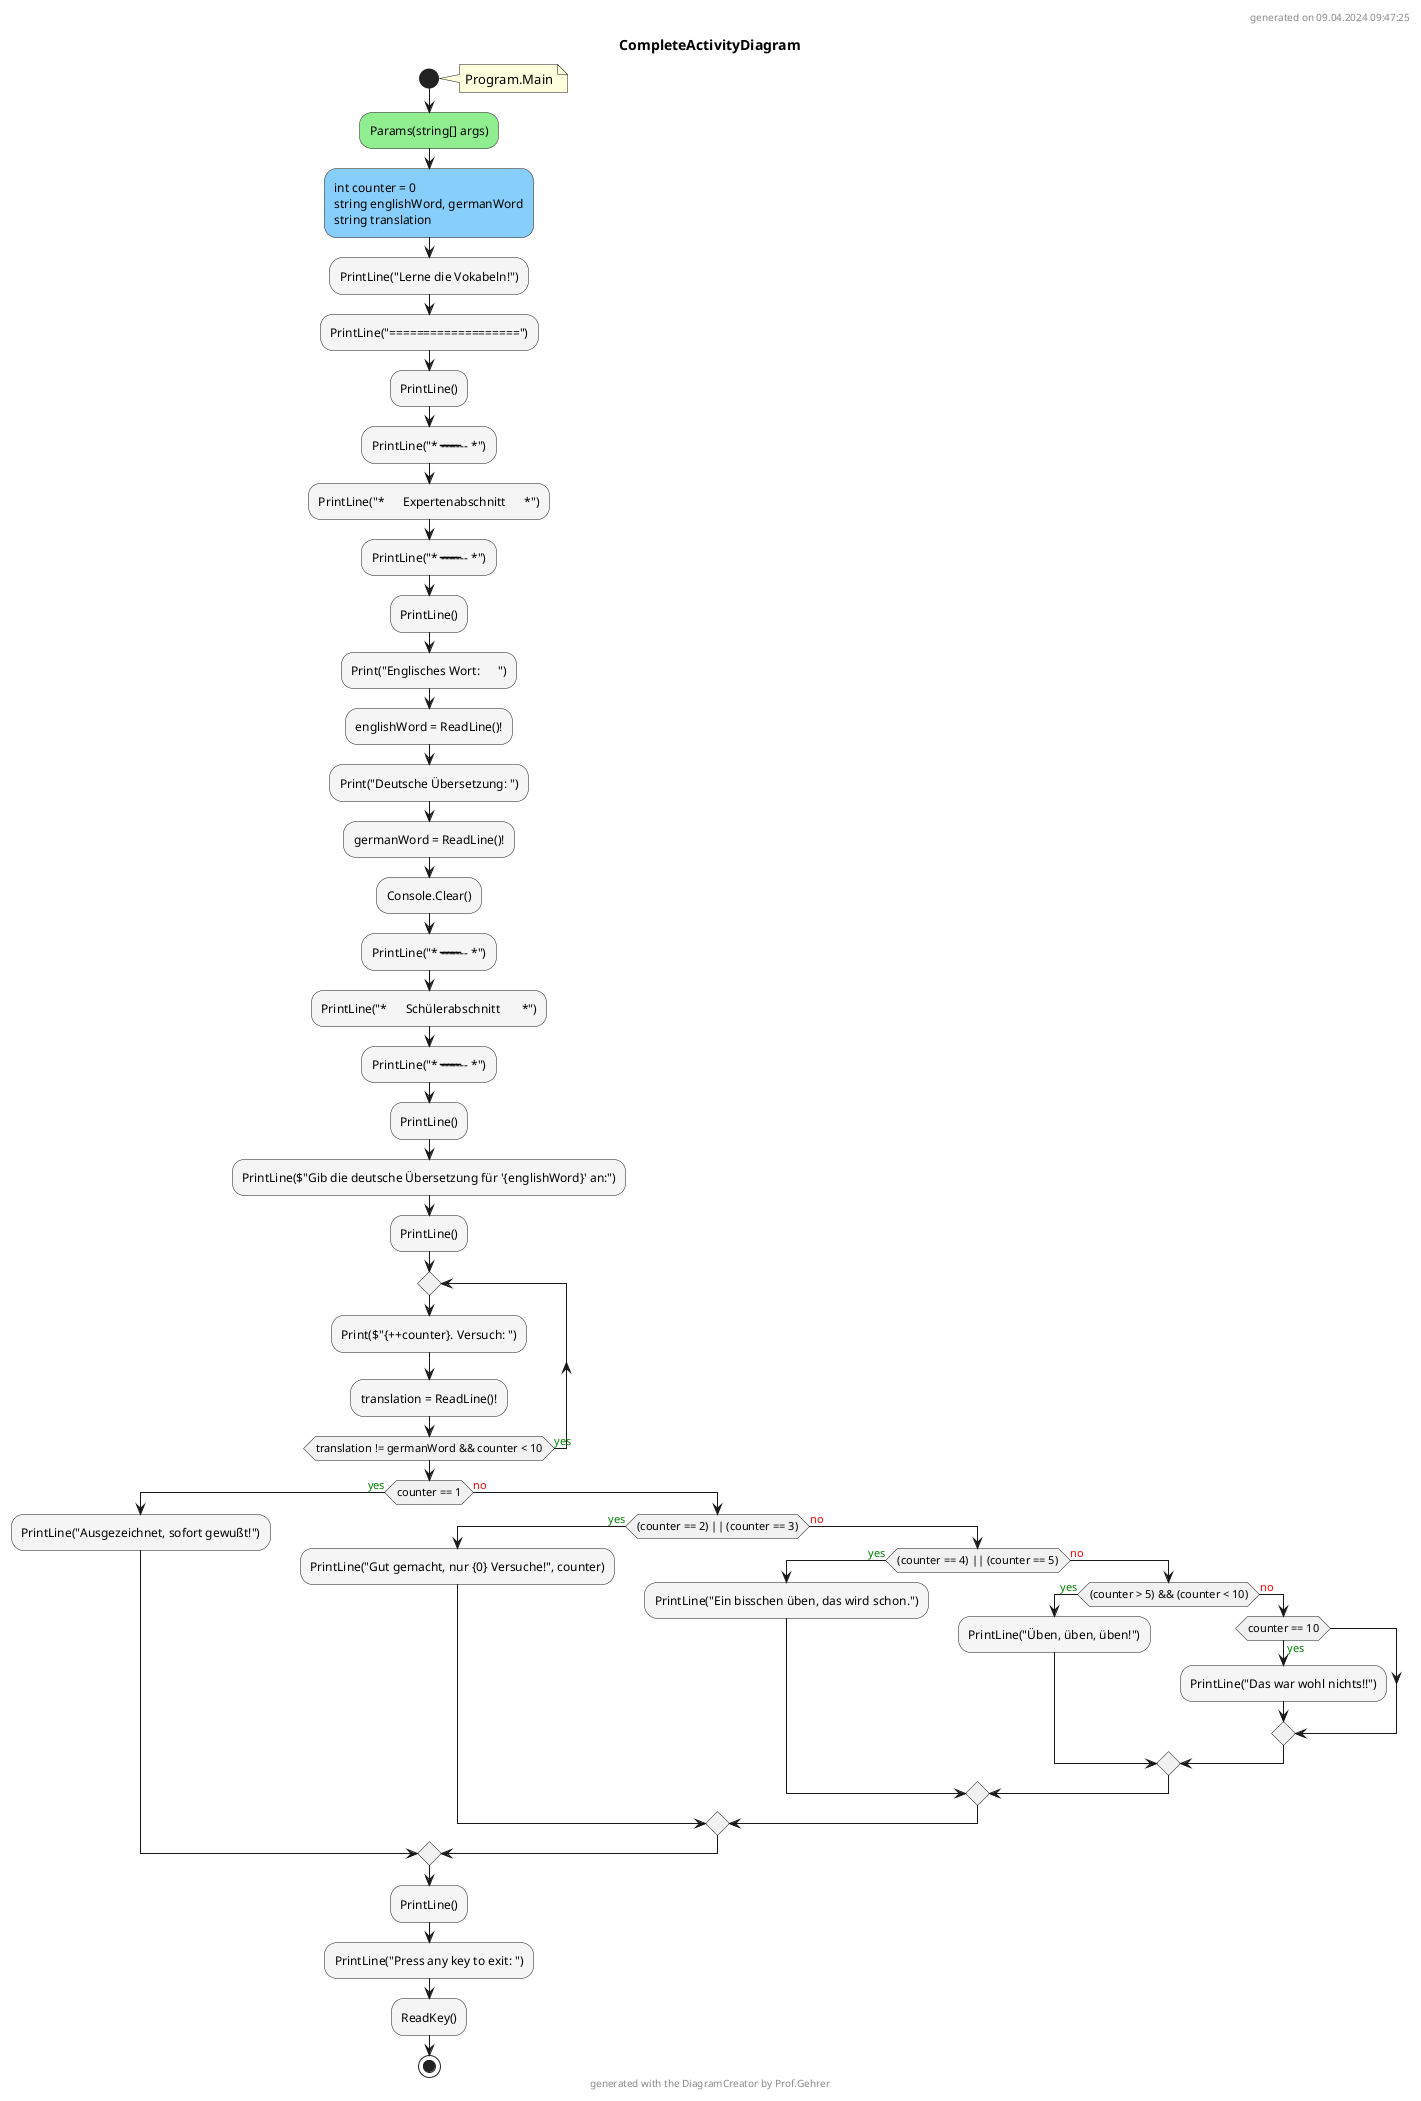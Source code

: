 @startuml CompleteActivityDiagram
header
generated on 09.04.2024 09:47:25
end header
title CompleteActivityDiagram
start
note right:  Program.Main
#LightGreen:Params(string[] args);
#LightSkyBlue:int counter = 0\nstring englishWord, germanWord\nstring translation;
#WhiteSmoke:PrintLine("Lerne die Vokabeln!");
#WhiteSmoke:PrintLine("===================");
#WhiteSmoke:PrintLine();
#WhiteSmoke:PrintLine("* --------------------------- *");
#WhiteSmoke:PrintLine("*      Expertenabschnitt      *");
#WhiteSmoke:PrintLine("* --------------------------- *");
#WhiteSmoke:PrintLine();
#WhiteSmoke:Print("Englisches Wort:      ");
#WhiteSmoke:englishWord = ReadLine()!;
#WhiteSmoke:Print("Deutsche Übersetzung: ");
#WhiteSmoke:germanWord = ReadLine()!;
#WhiteSmoke:Console.Clear();
#WhiteSmoke:PrintLine("* --------------------------- *");
#WhiteSmoke:PrintLine("*      Schülerabschnitt       *");
#WhiteSmoke:PrintLine("* --------------------------- *");
#WhiteSmoke:PrintLine();
#WhiteSmoke:PrintLine($"Gib die deutsche Übersetzung für '{englishWord}' an:");
#WhiteSmoke:PrintLine();
repeat
        #WhiteSmoke:Print($"{++counter}. Versuch: ");
        #WhiteSmoke:translation = ReadLine()!;
repeat while (translation != germanWord && counter < 10) is (<color:green>yes)
if (counter == 1) then (<color:green>yes)
        #WhiteSmoke:PrintLine("Ausgezeichnet, sofort gewußt!");
    else (<color:red>no)
        if ((counter == 2) || (counter == 3)) then (<color:green>yes)
                #WhiteSmoke:PrintLine("Gut gemacht, nur {0} Versuche!", counter);
            else (<color:red>no)
                if ((counter == 4) || (counter == 5)) then (<color:green>yes)
                        #WhiteSmoke:PrintLine("Ein bisschen üben, das wird schon.");
                    else (<color:red>no)
                        if ((counter > 5) && (counter < 10)) then (<color:green>yes)
                                #WhiteSmoke:PrintLine("Üben, üben, üben!");
                            else (<color:red>no)
                                if (counter == 10) then (<color:green>yes)
                                        #WhiteSmoke:PrintLine("Das war wohl nichts!!");
                                endif
                        endif
                endif
        endif
endif
#WhiteSmoke:PrintLine();
#WhiteSmoke:PrintLine("Press any key to exit: ");
#WhiteSmoke:ReadKey();
stop
footer
generated with the DiagramCreator by Prof.Gehrer
end footer
@enduml
